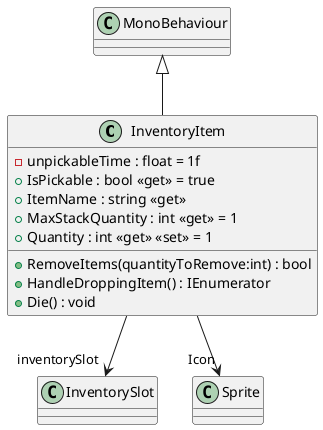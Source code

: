 @startuml
class InventoryItem {
    - unpickableTime : float = 1f
    + IsPickable : bool <<get>> = true
    + ItemName : string <<get>>
    + MaxStackQuantity : int <<get>> = 1
    + Quantity : int <<get>> <<set>> = 1
    + RemoveItems(quantityToRemove:int) : bool
    + HandleDroppingItem() : IEnumerator
    + Die() : void
}
MonoBehaviour <|-- InventoryItem
InventoryItem --> "inventorySlot" InventorySlot
InventoryItem --> "Icon" Sprite
@enduml
